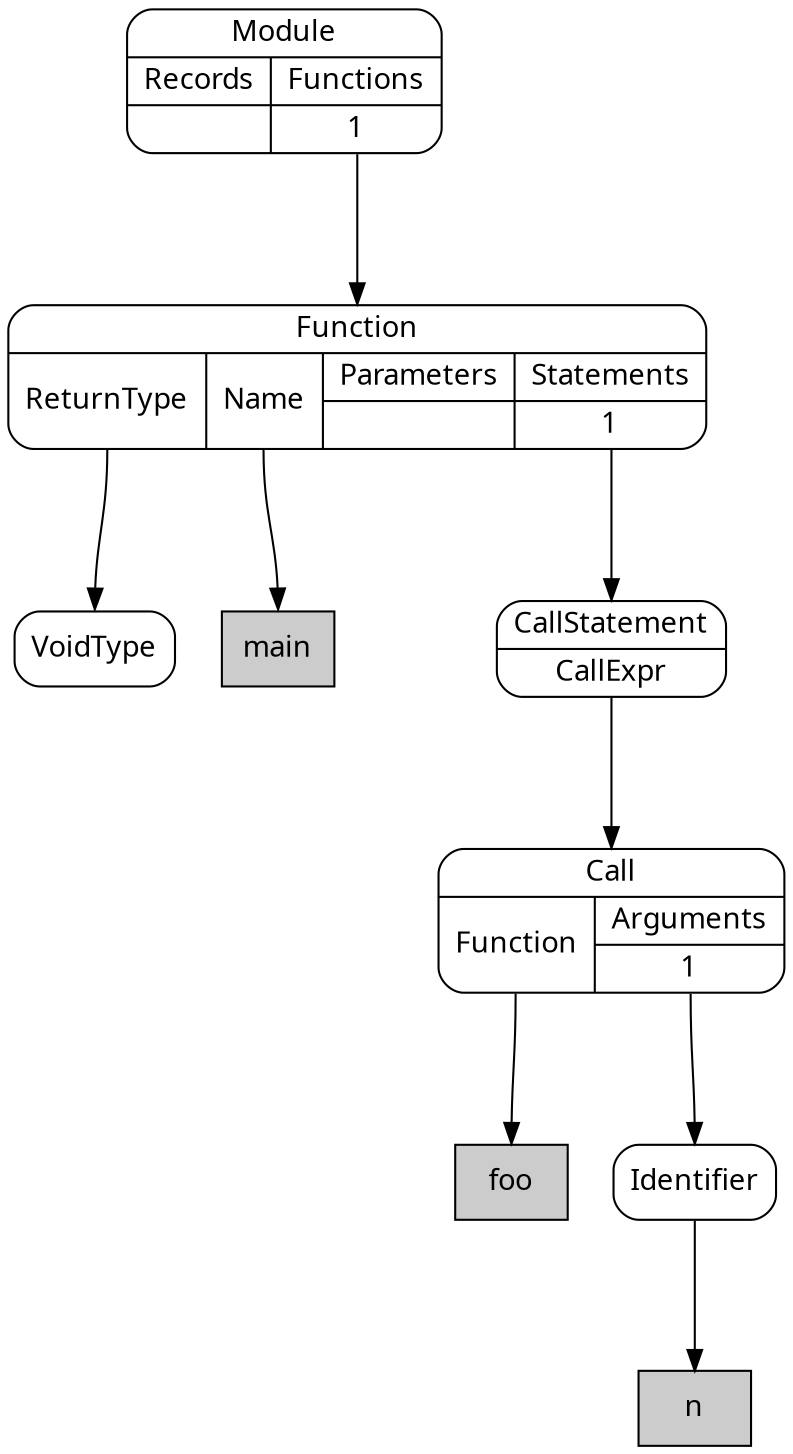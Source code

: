 digraph {
node [shape=Mrecord, style=filled, fillcolor=white, fontname="Calibri"];
graph [ordering=out, nodesep=0.3, ranksep=1];

# SimpleNode VoidType
node0 [label="VoidType", tooltip="VoidType"]

# DeclarationLiteral main
node1 [shape=box, label="main", fillcolor="#cccccc", tooltip="main"]

# ReferenceLiteral foo
node2 [shape=box, label="foo", fillcolor="#cccccc", tooltip="foo"]

# ReferenceLiteral n
node3 [shape=box, label="n", fillcolor="#cccccc", tooltip="n"]

# SimpleNode Identifier
node4:s -> node3:n
node4 [label="Identifier", tooltip="Identifier"]

# PortNode Call
node5:p0:s -> node2:n
node5:p1_0:s -> node4:n
node5 [label="{Call|{<p0>Function|{Arguments|{<p1_0>1}}}}", tooltip="Call"]

# PortNode CallStatement
node6:p0:s -> node5:n
node6 [label="{CallStatement|{<p0>CallExpr}}", tooltip="CallStatement"]

# PortNode Function
node7:p0:s -> node0:n
node7:p1:s -> node1:n
node7:p3_0:s -> node6:n
node7 [label="{Function|{<p0>ReturnType|<p1>Name|{Parameters|{}}|{Statements|{<p3_0>1}}}}", tooltip="Function"]

# PortNode Module
node8:p1_0:s -> node7:n
node8 [label="{Module|{{Records|{}}|{Functions|{<p1_0>1}}}}", tooltip="Module"]

}
